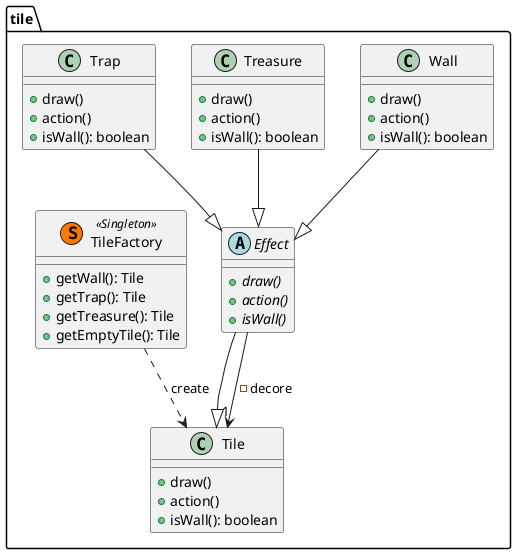 @startuml
package tile{

    class Tile{
        + draw()
        + action()
        + isWall(): boolean
    }

    class Wall{
        + draw()
        + action()
        + isWall(): boolean
    }

    class Treasure{
        + draw()
        + action()
        + isWall(): boolean
    }

    class Trap{
        + draw()
        + action()
        + isWall(): boolean
    }

    abstract Effect{
        + {abstract} draw()
        + {abstract} action()
        + {abstract} isWall()
    }

    class TileFactory << (S,#FF7700) Singleton >>{
        + getWall(): Tile
        + getTrap(): Tile
        + getTreasure(): Tile
        + getEmptyTile(): Tile
    }

}

Wall --|> Effect
Effect --|> Tile
Effect --> "1" Tile : -decore
Trap --|> Effect
Treasure --|> Effect

TileFactory ..> Tile : create

@enduml